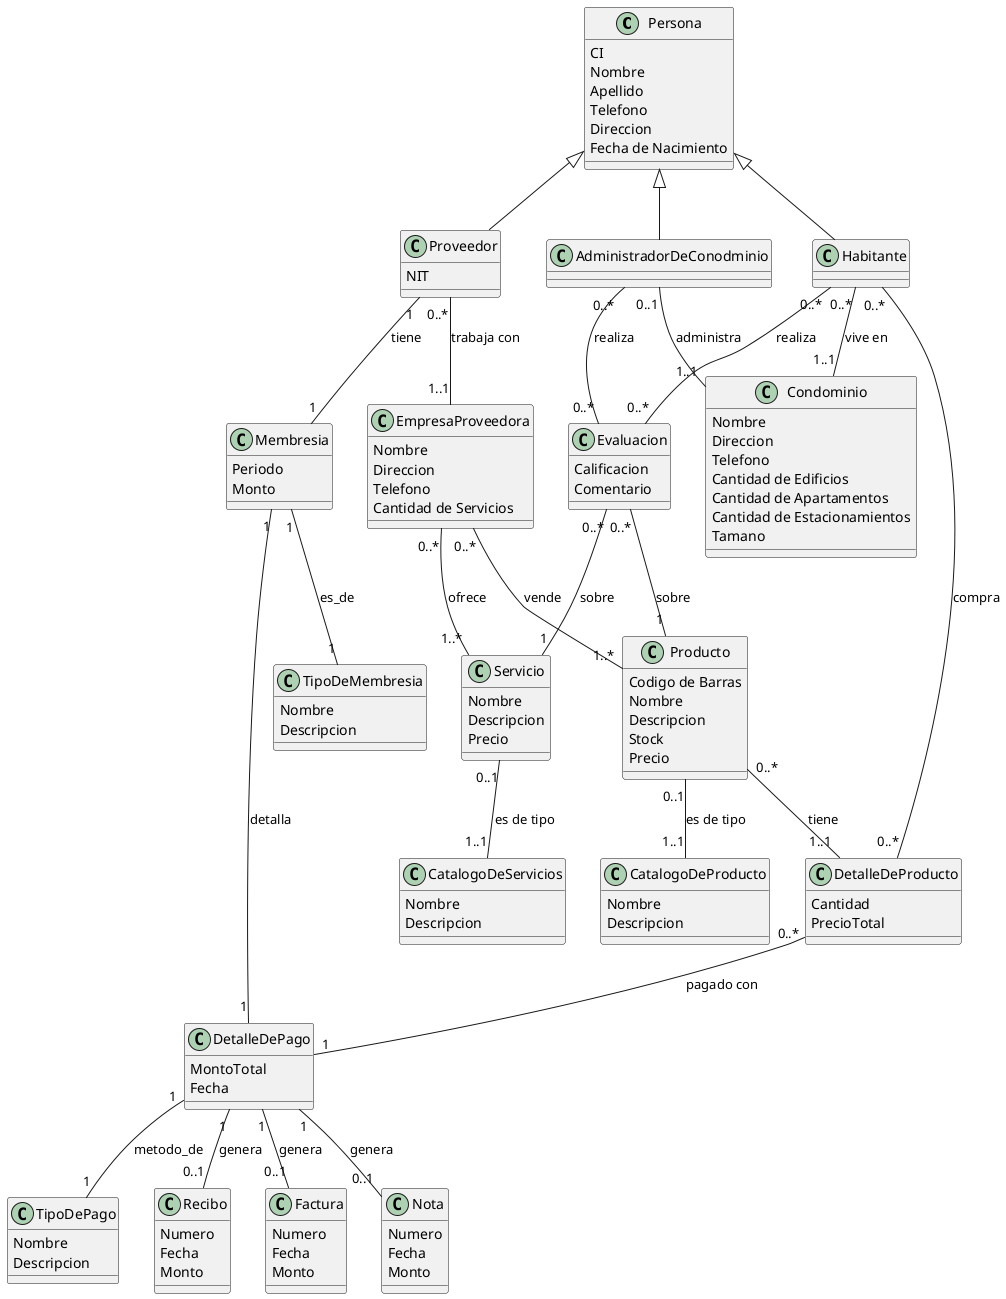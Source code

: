 @startuml

' Relacion entre Roles y Personas
class Persona { 
  {field} CI
  {field} Nombre
  {field} Apellido
  {field} Telefono
  {field} Direccion
  {field} Fecha de Nacimiento
}

class Proveedor {
    NIT
}

class AdministradorDeConodminio {
}

class Habitante {
}

class Condominio {
  {field} Nombre
  {field} Direccion
  {field} Telefono
  {field} Cantidad de Edificios
  {field} Cantidad de Apartamentos
  {field} Cantidad de Estacionamientos
  {field} Tamano
}

class EmpresaProveedora {
  {field} Nombre
  {field} Direccion
  {field} Telefono
  {field} Cantidad de Servicios
}

' Productos y Servicios
class Producto {
  {field} Codigo de Barras 
  {field} Nombre 
  {field} Descripcion
  {field} Stock 
  {field} Precio
}

class DetalleDeProducto {
  {field} Cantidad
  {field} PrecioTotal
}

class CatalogoDeProducto {
  {field} Nombre
  {field} Descripcion
}

class Servicio {
  {field} Nombre
  {field} Descripcion
  {field} Precio
}

class CatalogoDeServicios {
  {field} Nombre
  {field} Descripcion
}

class Evaluacion {
  {field} Calificacion
  {field} Comentario
}

' Membrecia a proveedor
class Membresia { 
  {field} Periodo
  {field} Monto
}

class TipoDeMembresia {
  {field} Nombre
  {field} Descripcion
}

class TipoDePago {
  {field} Nombre
  {field} Descripcion
}

class DetalleDePago {
  {field} MontoTotal
  {field} Fecha
}

class Recibo {
  {field} Numero
  {field} Fecha
  {field} Monto
}

class Factura {
  {field} Numero
  {field} Fecha
  {field} Monto
}

class Nota {
  {field} Numero
  {field} Fecha
  {field} Monto
}

' Relacion entre Roles y Personas
Persona <|-- Proveedor
Persona <|-- AdministradorDeConodminio
Persona <|-- Habitante
Proveedor "0..*" -- "1..1" EmpresaProveedora : trabaja con
AdministradorDeConodminio "0..1" -- "1..1" Condominio : administra
Habitante "0..*" -- "1..1" Condominio : vive en

' Relacion Productos y Servicios
EmpresaProveedora "0..*" -- "1..*" Producto : vende
EmpresaProveedora "0..*" -- "1..*" Servicio : ofrece
Producto "0..1" -- "1..1" CatalogoDeProducto : es de tipo
Servicio "0..1" -- "1..1" CatalogoDeServicios : es de tipo

' Relacion de Pago de Producto
Producto "0..*" -- "1..1" DetalleDeProducto : tiene
Habitante "0..*" -- "0..*" DetalleDeProducto : compra
DetalleDeProducto "0..*" -- "1" DetalleDePago : pagado con


' Pago de membrecia a proveedor y tipo de pag
Proveedor "1" -- "1" Membresia : tiene 
Membresia "1" -- "1" TipoDeMembresia : es_de 
Membresia "1" -- "1" DetalleDePago : detalla 
DetalleDePago "1" -- "1" TipoDePago : metodo_de 

DetalleDePago "1" -- "0..1" Recibo : genera 
DetalleDePago "1" -- "0..1" Factura : genera 
DetalleDePago "1" -- "0..1" Nota : genera 

' Evaluacion de Servicios y Productos
Habitante "0..*" -- "0..*" Evaluacion : realiza
AdministradorDeConodminio "0..*" -- "0..*" Evaluacion : realiza
Evaluacion "0..*" -- "1" Servicio : sobre
Evaluacion "0..*" -- "1" Producto : sobre


@enduml